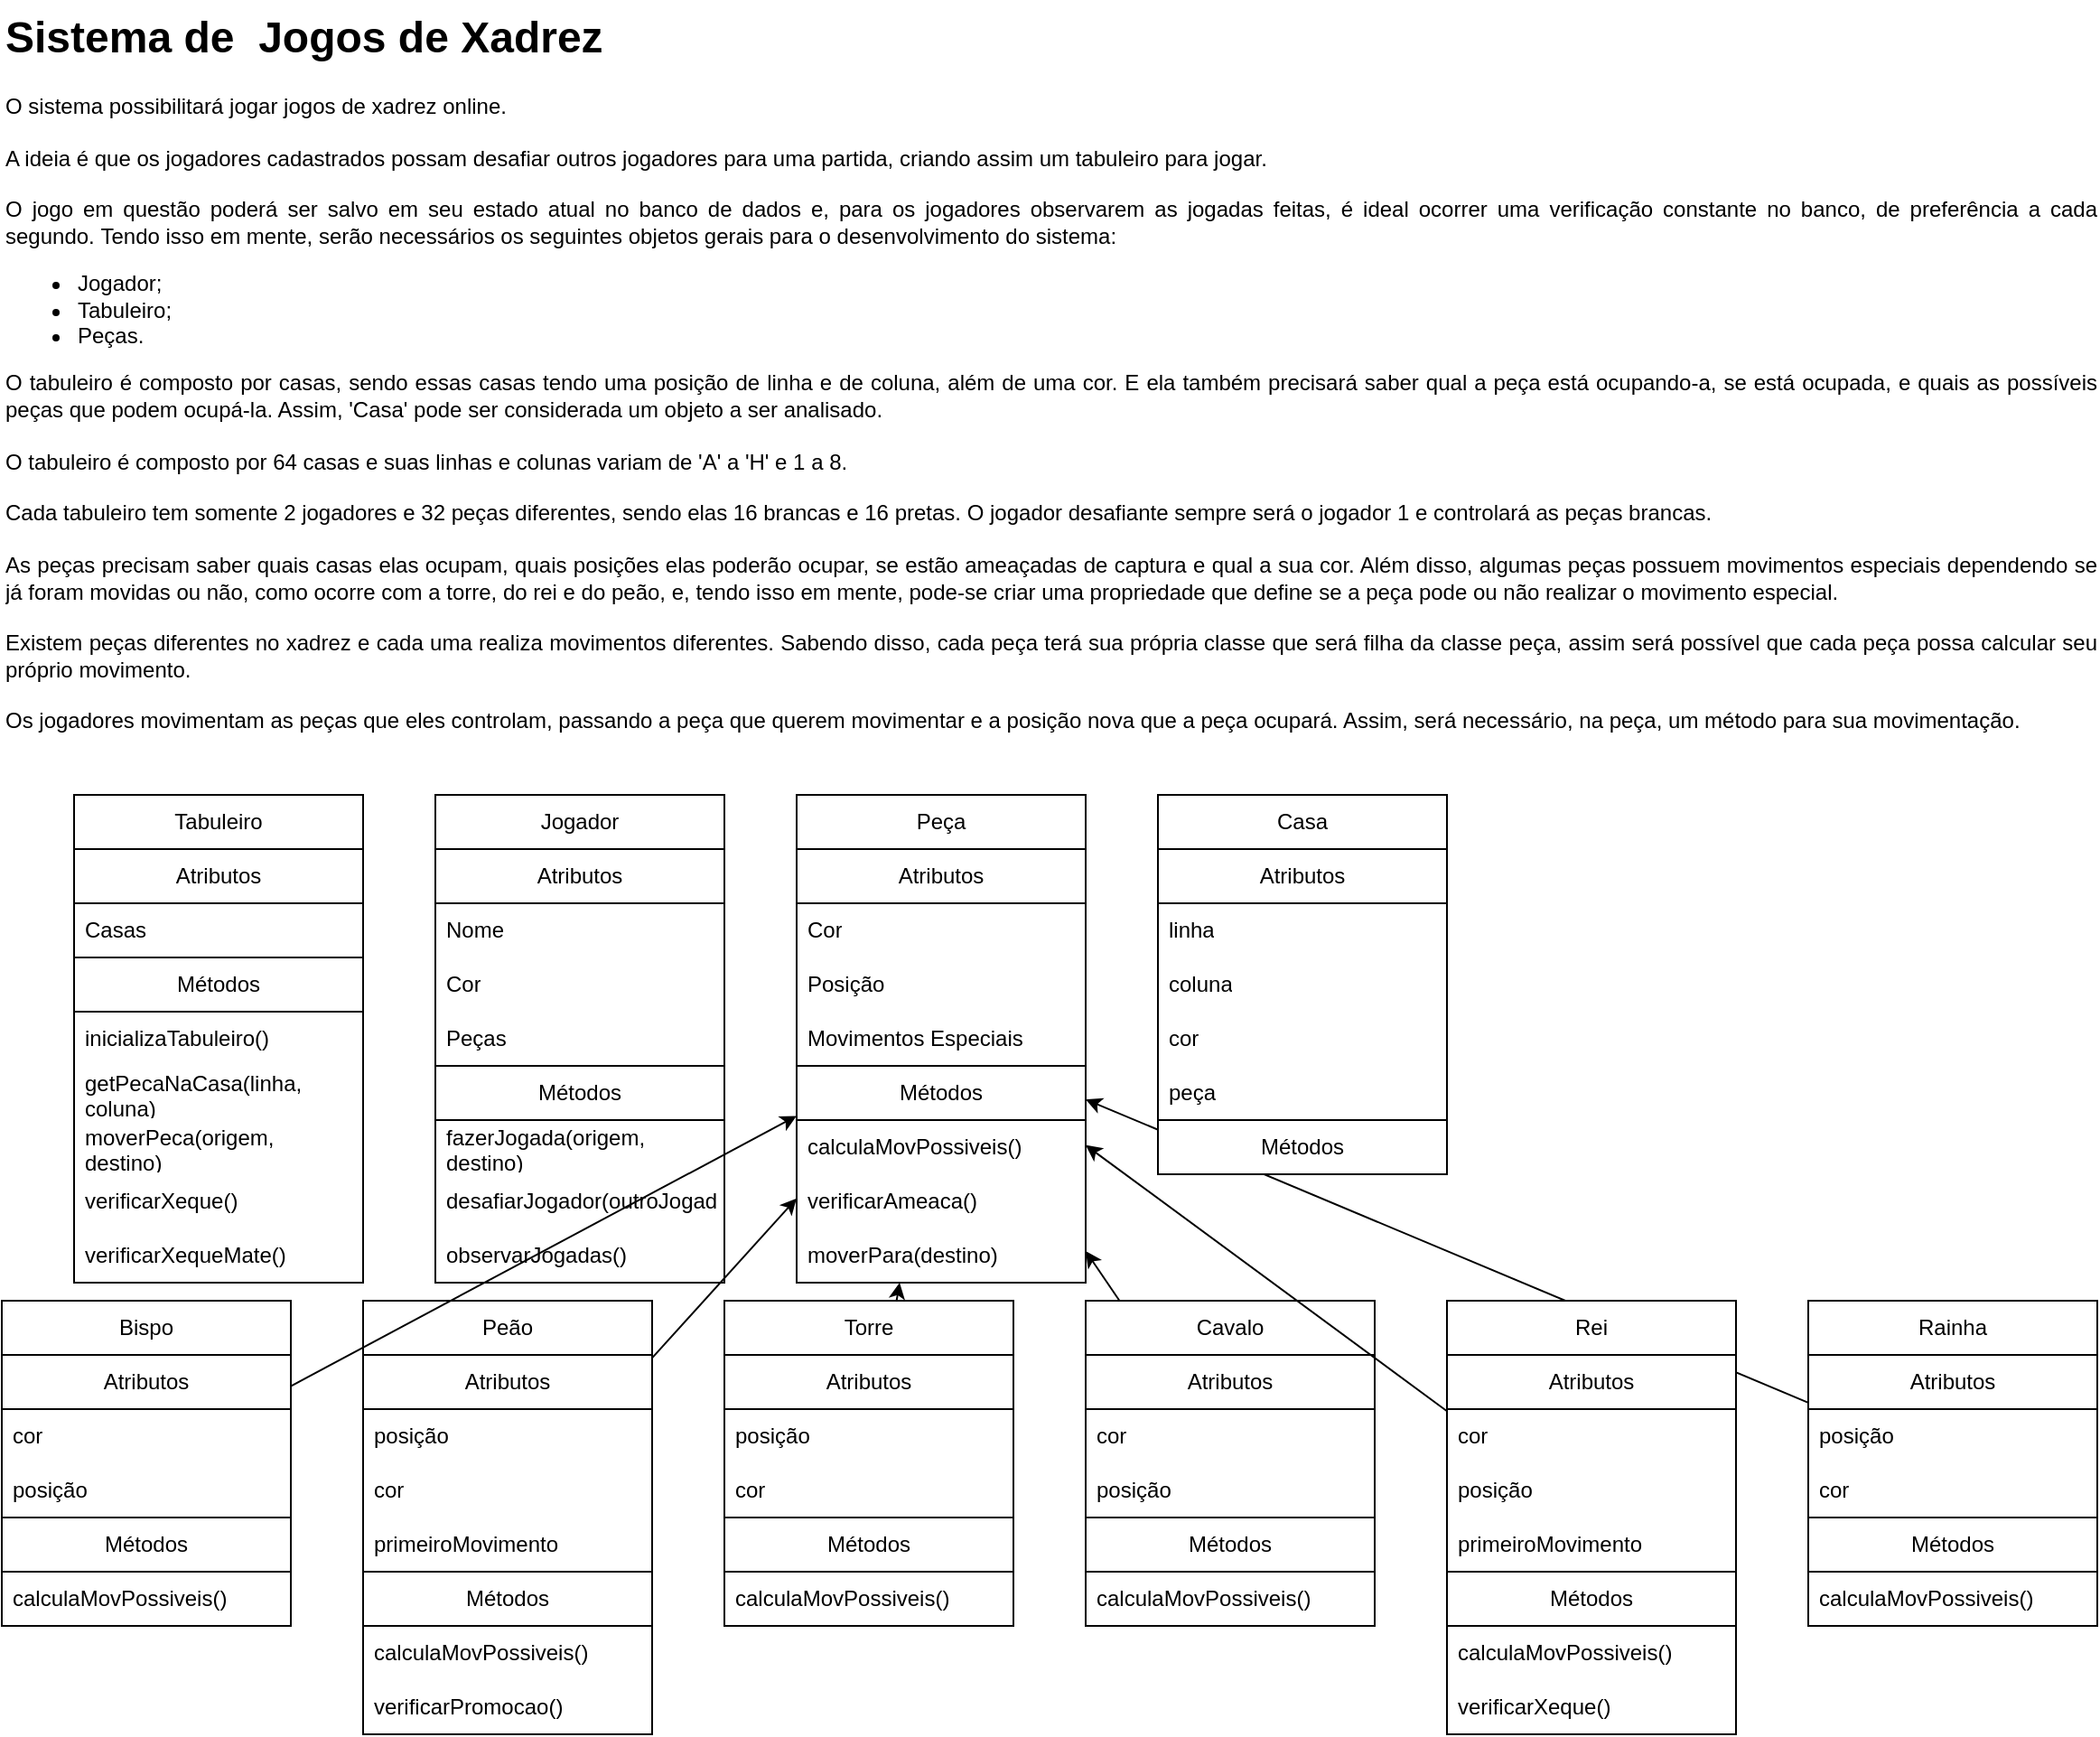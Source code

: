<mxfile version="24.0.7" type="google">
  <diagram name="Página-1" id="HEw_7R2QyH2AdsNqoVbW">
    <mxGraphModel dx="1120" dy="434" grid="1" gridSize="10" guides="1" tooltips="1" connect="1" arrows="1" fold="1" page="1" pageScale="1" pageWidth="827" pageHeight="1169" math="0" shadow="0">
      <root>
        <mxCell id="0" />
        <mxCell id="1" parent="0" />
        <mxCell id="XlonBsh9_OxFFWAn-YS3-1" value="&lt;h1 style=&quot;text-align: justify; margin-top: 0px;&quot;&gt;Sistema de&amp;nbsp; Jogos de Xadrez&lt;/h1&gt;&lt;div&gt;&lt;div style=&quot;text-align: justify;&quot;&gt;O sistema possibilitará jogar jogos de xadrez online.&lt;/div&gt;&lt;div style=&quot;text-align: justify;&quot;&gt;&lt;br&gt;&lt;/div&gt;&lt;div&gt;&lt;div style=&quot;text-align: justify;&quot;&gt;&lt;span style=&quot;background-color: initial;&quot;&gt;A ideia é que os jogadores cadastrados possam desafiar outros jogadores para uma partida, criando assim um tabuleiro para jogar.&amp;nbsp;&lt;/span&gt;&lt;/div&gt;&lt;div style=&quot;text-align: justify;&quot;&gt;&lt;br&gt;&lt;/div&gt;&lt;/div&gt;&lt;div style=&quot;text-align: justify;&quot;&gt;O jogo em questão poderá ser salvo em seu estado atual no banco de dados e, para os jogadores observarem as jogadas feitas, é ideal ocorrer uma verificação constante no banco, de preferência a cada segundo.&amp;nbsp;&lt;span style=&quot;background-color: initial;&quot;&gt;Tendo isso em mente, serão necessários os seguintes objetos gerais para o desenvolvimento do sistema:&amp;nbsp;&lt;/span&gt;&lt;/div&gt;&lt;div&gt;&lt;ul&gt;&lt;li style=&quot;text-align: justify;&quot;&gt;Jogador;&lt;/li&gt;&lt;li style=&quot;text-align: justify;&quot;&gt;Tabuleiro;&amp;nbsp;&lt;/li&gt;&lt;li style=&quot;text-align: justify;&quot;&gt;Peças.&lt;/li&gt;&lt;/ul&gt;&lt;div style=&quot;text-align: justify;&quot;&gt;O tabuleiro é composto por casas, sendo essas casas tendo uma posição de linha e de coluna, além de uma cor. E ela também precisará saber qual a peça está ocupando-a, se está ocupada, e quais as possíveis peças que podem ocupá-la. Assim, &#39;Casa&#39; pode ser considerada um objeto a ser analisado.&lt;/div&gt;&lt;div style=&quot;text-align: justify;&quot;&gt;&lt;br&gt;&lt;/div&gt;&lt;div style=&quot;text-align: justify;&quot;&gt;O tabuleiro é composto por 64 casas e suas linhas e colunas variam de &#39;A&#39; a &#39;H&#39; e 1 a 8.&amp;nbsp;&lt;/div&gt;&lt;div style=&quot;text-align: justify;&quot;&gt;&lt;br&gt;&lt;/div&gt;&lt;div style=&quot;text-align: justify;&quot;&gt;Cada tabuleiro tem somente 2 jogadores e 32 peças diferentes, sendo elas 16 brancas e 16 pretas. O jogador desafiante sempre será o jogador 1 e controlará as peças brancas.&lt;/div&gt;&lt;div style=&quot;text-align: justify;&quot;&gt;&lt;br&gt;&lt;/div&gt;&lt;div style=&quot;text-align: justify;&quot;&gt;As peças precisam saber quais casas elas ocupam, quais posições elas poderão ocupar, se estão ameaçadas de captura e qual a sua cor. Além disso, algumas peças possuem movimentos especiais dependendo se já foram movidas ou não, como ocorre com a torre, do rei e do peão, e, tendo isso em mente, pode-se criar uma propriedade que define se a peça pode ou não realizar o movimento especial.&lt;/div&gt;&lt;div style=&quot;text-align: justify;&quot;&gt;&lt;br&gt;&lt;/div&gt;&lt;div style=&quot;text-align: justify;&quot;&gt;Existem peças diferentes no xadrez e cada uma realiza movimentos diferentes. Sabendo disso, cada peça terá sua própria classe que será filha da classe peça, assim será possível que cada peça possa calcular seu próprio movimento.&lt;/div&gt;&lt;div style=&quot;text-align: justify;&quot;&gt;&lt;br&gt;&lt;/div&gt;&lt;div style=&quot;text-align: justify;&quot;&gt;Os jogadores movimentam as peças que eles controlam, passando a peça que querem movimentar e a posição nova que a peça ocupará. Assim, será necessário, na peça, um método para sua movimentação.&lt;/div&gt;&lt;/div&gt;&lt;/div&gt;" style="text;html=1;whiteSpace=wrap;overflow=hidden;rounded=0;" parent="1" vertex="1">
          <mxGeometry x="40" y="40" width="1160" height="410" as="geometry" />
        </mxCell>
        <mxCell id="XlonBsh9_OxFFWAn-YS3-2" value="Tabuleiro" style="swimlane;fontStyle=0;childLayout=stackLayout;horizontal=1;startSize=30;horizontalStack=0;resizeParent=1;resizeParentMax=0;resizeLast=0;collapsible=1;marginBottom=0;whiteSpace=wrap;html=1;" parent="1" vertex="1">
          <mxGeometry x="80" y="480" width="160" height="270" as="geometry" />
        </mxCell>
        <mxCell id="XlonBsh9_OxFFWAn-YS3-69" value="Atributos" style="swimlane;fontStyle=0;childLayout=stackLayout;horizontal=1;startSize=30;horizontalStack=0;resizeParent=1;resizeParentMax=0;resizeLast=0;collapsible=1;marginBottom=0;whiteSpace=wrap;html=1;" parent="XlonBsh9_OxFFWAn-YS3-2" vertex="1">
          <mxGeometry y="30" width="160" height="60" as="geometry">
            <mxRectangle y="30" width="160" height="30" as="alternateBounds" />
          </mxGeometry>
        </mxCell>
        <mxCell id="yns9d3xiYKbeAqENjRdg-3" value="Casas" style="text;strokeColor=none;fillColor=none;align=left;verticalAlign=middle;spacingLeft=4;spacingRight=4;overflow=hidden;points=[[0,0.5],[1,0.5]];portConstraint=eastwest;rotatable=0;whiteSpace=wrap;html=1;" parent="XlonBsh9_OxFFWAn-YS3-69" vertex="1">
          <mxGeometry y="30" width="160" height="30" as="geometry" />
        </mxCell>
        <mxCell id="XlonBsh9_OxFFWAn-YS3-65" value="Métodos" style="swimlane;fontStyle=0;childLayout=stackLayout;horizontal=1;startSize=30;horizontalStack=0;resizeParent=1;resizeParentMax=0;resizeLast=0;collapsible=1;marginBottom=0;whiteSpace=wrap;html=1;" parent="XlonBsh9_OxFFWAn-YS3-2" vertex="1">
          <mxGeometry y="90" width="160" height="180" as="geometry">
            <mxRectangle y="60" width="160" height="30" as="alternateBounds" />
          </mxGeometry>
        </mxCell>
        <mxCell id="XlonBsh9_OxFFWAn-YS3-66" value="inicializaTabuleiro()" style="text;strokeColor=none;fillColor=none;align=left;verticalAlign=middle;spacingLeft=4;spacingRight=4;overflow=hidden;points=[[0,0.5],[1,0.5]];portConstraint=eastwest;rotatable=0;whiteSpace=wrap;html=1;" parent="XlonBsh9_OxFFWAn-YS3-65" vertex="1">
          <mxGeometry y="30" width="160" height="30" as="geometry" />
        </mxCell>
        <mxCell id="yns9d3xiYKbeAqENjRdg-5" value="getPecaNaCasa(linha, coluna)" style="text;strokeColor=none;fillColor=none;align=left;verticalAlign=middle;spacingLeft=4;spacingRight=4;overflow=hidden;points=[[0,0.5],[1,0.5]];portConstraint=eastwest;rotatable=0;whiteSpace=wrap;html=1;" parent="XlonBsh9_OxFFWAn-YS3-65" vertex="1">
          <mxGeometry y="60" width="160" height="30" as="geometry" />
        </mxCell>
        <mxCell id="yns9d3xiYKbeAqENjRdg-6" value="moverPeca(origem, destino)" style="text;strokeColor=none;fillColor=none;align=left;verticalAlign=middle;spacingLeft=4;spacingRight=4;overflow=hidden;points=[[0,0.5],[1,0.5]];portConstraint=eastwest;rotatable=0;whiteSpace=wrap;html=1;" parent="XlonBsh9_OxFFWAn-YS3-65" vertex="1">
          <mxGeometry y="90" width="160" height="30" as="geometry" />
        </mxCell>
        <mxCell id="yns9d3xiYKbeAqENjRdg-4" value="verificarXeque()" style="text;strokeColor=none;fillColor=none;align=left;verticalAlign=middle;spacingLeft=4;spacingRight=4;overflow=hidden;points=[[0,0.5],[1,0.5]];portConstraint=eastwest;rotatable=0;whiteSpace=wrap;html=1;" parent="XlonBsh9_OxFFWAn-YS3-65" vertex="1">
          <mxGeometry y="120" width="160" height="30" as="geometry" />
        </mxCell>
        <mxCell id="yns9d3xiYKbeAqENjRdg-2" value="verificarXequeMate()" style="text;strokeColor=none;fillColor=none;align=left;verticalAlign=middle;spacingLeft=4;spacingRight=4;overflow=hidden;points=[[0,0.5],[1,0.5]];portConstraint=eastwest;rotatable=0;whiteSpace=wrap;html=1;" parent="XlonBsh9_OxFFWAn-YS3-65" vertex="1">
          <mxGeometry y="150" width="160" height="30" as="geometry" />
        </mxCell>
        <mxCell id="XlonBsh9_OxFFWAn-YS3-6" value="Jogador" style="swimlane;fontStyle=0;childLayout=stackLayout;horizontal=1;startSize=30;horizontalStack=0;resizeParent=1;resizeParentMax=0;resizeLast=0;collapsible=1;marginBottom=0;whiteSpace=wrap;html=1;" parent="1" vertex="1">
          <mxGeometry x="280" y="480" width="160" height="270" as="geometry">
            <mxRectangle x="280" y="480" width="80" height="30" as="alternateBounds" />
          </mxGeometry>
        </mxCell>
        <mxCell id="XlonBsh9_OxFFWAn-YS3-71" value="Atributos" style="swimlane;fontStyle=0;childLayout=stackLayout;horizontal=1;startSize=30;horizontalStack=0;resizeParent=1;resizeParentMax=0;resizeLast=0;collapsible=1;marginBottom=0;whiteSpace=wrap;html=1;" parent="XlonBsh9_OxFFWAn-YS3-6" vertex="1">
          <mxGeometry y="30" width="160" height="120" as="geometry">
            <mxRectangle y="30" width="160" height="30" as="alternateBounds" />
          </mxGeometry>
        </mxCell>
        <mxCell id="yns9d3xiYKbeAqENjRdg-8" value="Nome" style="text;strokeColor=none;fillColor=none;align=left;verticalAlign=middle;spacingLeft=4;spacingRight=4;overflow=hidden;points=[[0,0.5],[1,0.5]];portConstraint=eastwest;rotatable=0;whiteSpace=wrap;html=1;" parent="XlonBsh9_OxFFWAn-YS3-71" vertex="1">
          <mxGeometry y="30" width="160" height="30" as="geometry" />
        </mxCell>
        <mxCell id="yns9d3xiYKbeAqENjRdg-7" value="Cor" style="text;strokeColor=none;fillColor=none;align=left;verticalAlign=middle;spacingLeft=4;spacingRight=4;overflow=hidden;points=[[0,0.5],[1,0.5]];portConstraint=eastwest;rotatable=0;whiteSpace=wrap;html=1;" parent="XlonBsh9_OxFFWAn-YS3-71" vertex="1">
          <mxGeometry y="60" width="160" height="30" as="geometry" />
        </mxCell>
        <mxCell id="XlonBsh9_OxFFWAn-YS3-72" value="Peças" style="text;strokeColor=none;fillColor=none;align=left;verticalAlign=middle;spacingLeft=4;spacingRight=4;overflow=hidden;points=[[0,0.5],[1,0.5]];portConstraint=eastwest;rotatable=0;whiteSpace=wrap;html=1;" parent="XlonBsh9_OxFFWAn-YS3-71" vertex="1">
          <mxGeometry y="90" width="160" height="30" as="geometry" />
        </mxCell>
        <mxCell id="XlonBsh9_OxFFWAn-YS3-73" value="Métodos" style="swimlane;fontStyle=0;childLayout=stackLayout;horizontal=1;startSize=30;horizontalStack=0;resizeParent=1;resizeParentMax=0;resizeLast=0;collapsible=1;marginBottom=0;whiteSpace=wrap;html=1;" parent="XlonBsh9_OxFFWAn-YS3-6" vertex="1">
          <mxGeometry y="150" width="160" height="120" as="geometry">
            <mxRectangle y="150" width="160" height="30" as="alternateBounds" />
          </mxGeometry>
        </mxCell>
        <mxCell id="XlonBsh9_OxFFWAn-YS3-74" value="fazerJogada(origem, destino)" style="text;strokeColor=none;fillColor=none;align=left;verticalAlign=middle;spacingLeft=4;spacingRight=4;overflow=hidden;points=[[0,0.5],[1,0.5]];portConstraint=eastwest;rotatable=0;whiteSpace=wrap;html=1;" parent="XlonBsh9_OxFFWAn-YS3-73" vertex="1">
          <mxGeometry y="30" width="160" height="30" as="geometry" />
        </mxCell>
        <mxCell id="yns9d3xiYKbeAqENjRdg-10" value="desafiarJogador(outroJogador)" style="text;strokeColor=none;fillColor=none;align=left;verticalAlign=middle;spacingLeft=4;spacingRight=4;overflow=hidden;points=[[0,0.5],[1,0.5]];portConstraint=eastwest;rotatable=0;whiteSpace=wrap;html=1;" parent="XlonBsh9_OxFFWAn-YS3-73" vertex="1">
          <mxGeometry y="60" width="160" height="30" as="geometry" />
        </mxCell>
        <mxCell id="yns9d3xiYKbeAqENjRdg-9" value="observarJogadas()" style="text;strokeColor=none;fillColor=none;align=left;verticalAlign=middle;spacingLeft=4;spacingRight=4;overflow=hidden;points=[[0,0.5],[1,0.5]];portConstraint=eastwest;rotatable=0;whiteSpace=wrap;html=1;" parent="XlonBsh9_OxFFWAn-YS3-73" vertex="1">
          <mxGeometry y="90" width="160" height="30" as="geometry" />
        </mxCell>
        <mxCell id="XlonBsh9_OxFFWAn-YS3-8" value="Peça" style="swimlane;fontStyle=0;childLayout=stackLayout;horizontal=1;startSize=30;horizontalStack=0;resizeParent=1;resizeParentMax=0;resizeLast=0;collapsible=1;marginBottom=0;whiteSpace=wrap;html=1;" parent="1" vertex="1">
          <mxGeometry x="480" y="480" width="160" height="270" as="geometry" />
        </mxCell>
        <mxCell id="XlonBsh9_OxFFWAn-YS3-75" value="Atributos" style="swimlane;fontStyle=0;childLayout=stackLayout;horizontal=1;startSize=30;horizontalStack=0;resizeParent=1;resizeParentMax=0;resizeLast=0;collapsible=1;marginBottom=0;whiteSpace=wrap;html=1;" parent="XlonBsh9_OxFFWAn-YS3-8" vertex="1">
          <mxGeometry y="30" width="160" height="120" as="geometry">
            <mxRectangle y="30" width="160" height="30" as="alternateBounds" />
          </mxGeometry>
        </mxCell>
        <mxCell id="yns9d3xiYKbeAqENjRdg-14" value="Cor" style="text;strokeColor=none;fillColor=none;align=left;verticalAlign=middle;spacingLeft=4;spacingRight=4;overflow=hidden;points=[[0,0.5],[1,0.5]];portConstraint=eastwest;rotatable=0;whiteSpace=wrap;html=1;" parent="XlonBsh9_OxFFWAn-YS3-75" vertex="1">
          <mxGeometry y="30" width="160" height="30" as="geometry" />
        </mxCell>
        <mxCell id="yns9d3xiYKbeAqENjRdg-13" value="Posição" style="text;strokeColor=none;fillColor=none;align=left;verticalAlign=middle;spacingLeft=4;spacingRight=4;overflow=hidden;points=[[0,0.5],[1,0.5]];portConstraint=eastwest;rotatable=0;whiteSpace=wrap;html=1;" parent="XlonBsh9_OxFFWAn-YS3-75" vertex="1">
          <mxGeometry y="60" width="160" height="30" as="geometry" />
        </mxCell>
        <mxCell id="XlonBsh9_OxFFWAn-YS3-76" value="Movimentos Especiais" style="text;strokeColor=none;fillColor=none;align=left;verticalAlign=middle;spacingLeft=4;spacingRight=4;overflow=hidden;points=[[0,0.5],[1,0.5]];portConstraint=eastwest;rotatable=0;whiteSpace=wrap;html=1;" parent="XlonBsh9_OxFFWAn-YS3-75" vertex="1">
          <mxGeometry y="90" width="160" height="30" as="geometry" />
        </mxCell>
        <mxCell id="XlonBsh9_OxFFWAn-YS3-77" value="Métodos" style="swimlane;fontStyle=0;childLayout=stackLayout;horizontal=1;startSize=30;horizontalStack=0;resizeParent=1;resizeParentMax=0;resizeLast=0;collapsible=1;marginBottom=0;whiteSpace=wrap;html=1;" parent="XlonBsh9_OxFFWAn-YS3-8" vertex="1">
          <mxGeometry y="150" width="160" height="120" as="geometry">
            <mxRectangle y="150" width="160" height="30" as="alternateBounds" />
          </mxGeometry>
        </mxCell>
        <mxCell id="XlonBsh9_OxFFWAn-YS3-78" value="calculaMovPossiveis()" style="text;strokeColor=none;fillColor=none;align=left;verticalAlign=middle;spacingLeft=4;spacingRight=4;overflow=hidden;points=[[0,0.5],[1,0.5]];portConstraint=eastwest;rotatable=0;whiteSpace=wrap;html=1;" parent="XlonBsh9_OxFFWAn-YS3-77" vertex="1">
          <mxGeometry y="30" width="160" height="30" as="geometry" />
        </mxCell>
        <mxCell id="yns9d3xiYKbeAqENjRdg-15" value="verificarAmeaca()" style="text;strokeColor=none;fillColor=none;align=left;verticalAlign=middle;spacingLeft=4;spacingRight=4;overflow=hidden;points=[[0,0.5],[1,0.5]];portConstraint=eastwest;rotatable=0;whiteSpace=wrap;html=1;" parent="XlonBsh9_OxFFWAn-YS3-77" vertex="1">
          <mxGeometry y="60" width="160" height="30" as="geometry" />
        </mxCell>
        <mxCell id="yns9d3xiYKbeAqENjRdg-16" value="moverPara(destino)" style="text;strokeColor=none;fillColor=none;align=left;verticalAlign=middle;spacingLeft=4;spacingRight=4;overflow=hidden;points=[[0,0.5],[1,0.5]];portConstraint=eastwest;rotatable=0;whiteSpace=wrap;html=1;" parent="XlonBsh9_OxFFWAn-YS3-77" vertex="1">
          <mxGeometry y="90" width="160" height="30" as="geometry" />
        </mxCell>
        <mxCell id="XlonBsh9_OxFFWAn-YS3-24" style="edgeStyle=none;rounded=0;orthogonalLoop=1;jettySize=auto;html=1;" parent="1" source="XlonBsh9_OxFFWAn-YS3-10" target="XlonBsh9_OxFFWAn-YS3-8" edge="1">
          <mxGeometry relative="1" as="geometry" />
        </mxCell>
        <mxCell id="XlonBsh9_OxFFWAn-YS3-10" value="Peão" style="swimlane;fontStyle=0;childLayout=stackLayout;horizontal=1;startSize=30;horizontalStack=0;resizeParent=1;resizeParentMax=0;resizeLast=0;collapsible=1;marginBottom=0;whiteSpace=wrap;html=1;" parent="1" vertex="1">
          <mxGeometry x="240" y="760" width="160" height="240" as="geometry" />
        </mxCell>
        <mxCell id="XlonBsh9_OxFFWAn-YS3-87" value="Atributos" style="swimlane;fontStyle=0;childLayout=stackLayout;horizontal=1;startSize=30;horizontalStack=0;resizeParent=1;resizeParentMax=0;resizeLast=0;collapsible=1;marginBottom=0;whiteSpace=wrap;html=1;" parent="XlonBsh9_OxFFWAn-YS3-10" vertex="1">
          <mxGeometry y="30" width="160" height="120" as="geometry">
            <mxRectangle y="30" width="160" height="30" as="alternateBounds" />
          </mxGeometry>
        </mxCell>
        <mxCell id="yns9d3xiYKbeAqENjRdg-23" value="posição" style="text;strokeColor=none;fillColor=none;align=left;verticalAlign=middle;spacingLeft=4;spacingRight=4;overflow=hidden;points=[[0,0.5],[1,0.5]];portConstraint=eastwest;rotatable=0;whiteSpace=wrap;html=1;" parent="XlonBsh9_OxFFWAn-YS3-87" vertex="1">
          <mxGeometry y="30" width="160" height="30" as="geometry" />
        </mxCell>
        <mxCell id="yns9d3xiYKbeAqENjRdg-22" value="cor" style="text;strokeColor=none;fillColor=none;align=left;verticalAlign=middle;spacingLeft=4;spacingRight=4;overflow=hidden;points=[[0,0.5],[1,0.5]];portConstraint=eastwest;rotatable=0;whiteSpace=wrap;html=1;" parent="XlonBsh9_OxFFWAn-YS3-87" vertex="1">
          <mxGeometry y="60" width="160" height="30" as="geometry" />
        </mxCell>
        <mxCell id="XlonBsh9_OxFFWAn-YS3-88" value="primeiroMovimento" style="text;strokeColor=none;fillColor=none;align=left;verticalAlign=middle;spacingLeft=4;spacingRight=4;overflow=hidden;points=[[0,0.5],[1,0.5]];portConstraint=eastwest;rotatable=0;whiteSpace=wrap;html=1;" parent="XlonBsh9_OxFFWAn-YS3-87" vertex="1">
          <mxGeometry y="90" width="160" height="30" as="geometry" />
        </mxCell>
        <mxCell id="XlonBsh9_OxFFWAn-YS3-89" value="Métodos" style="swimlane;fontStyle=0;childLayout=stackLayout;horizontal=1;startSize=30;horizontalStack=0;resizeParent=1;resizeParentMax=0;resizeLast=0;collapsible=1;marginBottom=0;whiteSpace=wrap;html=1;" parent="XlonBsh9_OxFFWAn-YS3-10" vertex="1">
          <mxGeometry y="150" width="160" height="90" as="geometry">
            <mxRectangle y="150" width="160" height="30" as="alternateBounds" />
          </mxGeometry>
        </mxCell>
        <mxCell id="yns9d3xiYKbeAqENjRdg-20" value="calculaMovPossiveis()" style="text;strokeColor=none;fillColor=none;align=left;verticalAlign=middle;spacingLeft=4;spacingRight=4;overflow=hidden;points=[[0,0.5],[1,0.5]];portConstraint=eastwest;rotatable=0;whiteSpace=wrap;html=1;" parent="XlonBsh9_OxFFWAn-YS3-89" vertex="1">
          <mxGeometry y="30" width="160" height="30" as="geometry" />
        </mxCell>
        <mxCell id="XlonBsh9_OxFFWAn-YS3-90" value="verificarPromocao()" style="text;strokeColor=none;fillColor=none;align=left;verticalAlign=middle;spacingLeft=4;spacingRight=4;overflow=hidden;points=[[0,0.5],[1,0.5]];portConstraint=eastwest;rotatable=0;whiteSpace=wrap;html=1;" parent="XlonBsh9_OxFFWAn-YS3-89" vertex="1">
          <mxGeometry y="60" width="160" height="30" as="geometry" />
        </mxCell>
        <mxCell id="XlonBsh9_OxFFWAn-YS3-25" style="edgeStyle=none;rounded=0;orthogonalLoop=1;jettySize=auto;html=1;" parent="1" source="XlonBsh9_OxFFWAn-YS3-12" target="XlonBsh9_OxFFWAn-YS3-8" edge="1">
          <mxGeometry relative="1" as="geometry" />
        </mxCell>
        <mxCell id="XlonBsh9_OxFFWAn-YS3-12" value="Torre" style="swimlane;fontStyle=0;childLayout=stackLayout;horizontal=1;startSize=30;horizontalStack=0;resizeParent=1;resizeParentMax=0;resizeLast=0;collapsible=1;marginBottom=0;whiteSpace=wrap;html=1;" parent="1" vertex="1">
          <mxGeometry x="440" y="760" width="160" height="180" as="geometry" />
        </mxCell>
        <mxCell id="XlonBsh9_OxFFWAn-YS3-91" value="Atributos" style="swimlane;fontStyle=0;childLayout=stackLayout;horizontal=1;startSize=30;horizontalStack=0;resizeParent=1;resizeParentMax=0;resizeLast=0;collapsible=1;marginBottom=0;whiteSpace=wrap;html=1;" parent="XlonBsh9_OxFFWAn-YS3-12" vertex="1">
          <mxGeometry y="30" width="160" height="90" as="geometry">
            <mxRectangle y="30" width="160" height="30" as="alternateBounds" />
          </mxGeometry>
        </mxCell>
        <mxCell id="yns9d3xiYKbeAqENjRdg-24" value="posição" style="text;strokeColor=none;fillColor=none;align=left;verticalAlign=middle;spacingLeft=4;spacingRight=4;overflow=hidden;points=[[0,0.5],[1,0.5]];portConstraint=eastwest;rotatable=0;whiteSpace=wrap;html=1;" parent="XlonBsh9_OxFFWAn-YS3-91" vertex="1">
          <mxGeometry y="30" width="160" height="30" as="geometry" />
        </mxCell>
        <mxCell id="yns9d3xiYKbeAqENjRdg-25" value="cor" style="text;strokeColor=none;fillColor=none;align=left;verticalAlign=middle;spacingLeft=4;spacingRight=4;overflow=hidden;points=[[0,0.5],[1,0.5]];portConstraint=eastwest;rotatable=0;whiteSpace=wrap;html=1;" parent="XlonBsh9_OxFFWAn-YS3-91" vertex="1">
          <mxGeometry y="60" width="160" height="30" as="geometry" />
        </mxCell>
        <mxCell id="XlonBsh9_OxFFWAn-YS3-93" value="Métodos" style="swimlane;fontStyle=0;childLayout=stackLayout;horizontal=1;startSize=30;horizontalStack=0;resizeParent=1;resizeParentMax=0;resizeLast=0;collapsible=1;marginBottom=0;whiteSpace=wrap;html=1;" parent="XlonBsh9_OxFFWAn-YS3-12" vertex="1">
          <mxGeometry y="120" width="160" height="60" as="geometry">
            <mxRectangle y="90" width="160" height="30" as="alternateBounds" />
          </mxGeometry>
        </mxCell>
        <mxCell id="XlonBsh9_OxFFWAn-YS3-94" value="calculaMovPossiveis()" style="text;strokeColor=none;fillColor=none;align=left;verticalAlign=middle;spacingLeft=4;spacingRight=4;overflow=hidden;points=[[0,0.5],[1,0.5]];portConstraint=eastwest;rotatable=0;whiteSpace=wrap;html=1;" parent="XlonBsh9_OxFFWAn-YS3-93" vertex="1">
          <mxGeometry y="30" width="160" height="30" as="geometry" />
        </mxCell>
        <mxCell id="XlonBsh9_OxFFWAn-YS3-26" style="edgeStyle=none;rounded=0;orthogonalLoop=1;jettySize=auto;html=1;" parent="1" source="XlonBsh9_OxFFWAn-YS3-14" target="XlonBsh9_OxFFWAn-YS3-8" edge="1">
          <mxGeometry relative="1" as="geometry" />
        </mxCell>
        <mxCell id="XlonBsh9_OxFFWAn-YS3-14" value="Cavalo" style="swimlane;fontStyle=0;childLayout=stackLayout;horizontal=1;startSize=30;horizontalStack=0;resizeParent=1;resizeParentMax=0;resizeLast=0;collapsible=1;marginBottom=0;whiteSpace=wrap;html=1;" parent="1" vertex="1">
          <mxGeometry x="640" y="760" width="160" height="180" as="geometry" />
        </mxCell>
        <mxCell id="XlonBsh9_OxFFWAn-YS3-95" value="Atributos" style="swimlane;fontStyle=0;childLayout=stackLayout;horizontal=1;startSize=30;horizontalStack=0;resizeParent=1;resizeParentMax=0;resizeLast=0;collapsible=1;marginBottom=0;whiteSpace=wrap;html=1;" parent="XlonBsh9_OxFFWAn-YS3-14" vertex="1">
          <mxGeometry y="30" width="160" height="90" as="geometry">
            <mxRectangle y="30" width="160" height="30" as="alternateBounds" />
          </mxGeometry>
        </mxCell>
        <mxCell id="yns9d3xiYKbeAqENjRdg-28" value="cor" style="text;strokeColor=none;fillColor=none;align=left;verticalAlign=middle;spacingLeft=4;spacingRight=4;overflow=hidden;points=[[0,0.5],[1,0.5]];portConstraint=eastwest;rotatable=0;whiteSpace=wrap;html=1;" parent="XlonBsh9_OxFFWAn-YS3-95" vertex="1">
          <mxGeometry y="30" width="160" height="30" as="geometry" />
        </mxCell>
        <mxCell id="yns9d3xiYKbeAqENjRdg-27" value="posição" style="text;strokeColor=none;fillColor=none;align=left;verticalAlign=middle;spacingLeft=4;spacingRight=4;overflow=hidden;points=[[0,0.5],[1,0.5]];portConstraint=eastwest;rotatable=0;whiteSpace=wrap;html=1;" parent="XlonBsh9_OxFFWAn-YS3-95" vertex="1">
          <mxGeometry y="60" width="160" height="30" as="geometry" />
        </mxCell>
        <mxCell id="XlonBsh9_OxFFWAn-YS3-97" value="Métodos" style="swimlane;fontStyle=0;childLayout=stackLayout;horizontal=1;startSize=30;horizontalStack=0;resizeParent=1;resizeParentMax=0;resizeLast=0;collapsible=1;marginBottom=0;whiteSpace=wrap;html=1;" parent="XlonBsh9_OxFFWAn-YS3-14" vertex="1">
          <mxGeometry y="120" width="160" height="60" as="geometry">
            <mxRectangle y="60" width="160" height="30" as="alternateBounds" />
          </mxGeometry>
        </mxCell>
        <mxCell id="XlonBsh9_OxFFWAn-YS3-98" value="calculaMovPossiveis()" style="text;strokeColor=none;fillColor=none;align=left;verticalAlign=middle;spacingLeft=4;spacingRight=4;overflow=hidden;points=[[0,0.5],[1,0.5]];portConstraint=eastwest;rotatable=0;whiteSpace=wrap;html=1;" parent="XlonBsh9_OxFFWAn-YS3-97" vertex="1">
          <mxGeometry y="30" width="160" height="30" as="geometry" />
        </mxCell>
        <mxCell id="XlonBsh9_OxFFWAn-YS3-23" style="edgeStyle=none;rounded=0;orthogonalLoop=1;jettySize=auto;html=1;" parent="1" source="XlonBsh9_OxFFWAn-YS3-16" target="XlonBsh9_OxFFWAn-YS3-8" edge="1">
          <mxGeometry relative="1" as="geometry" />
        </mxCell>
        <mxCell id="XlonBsh9_OxFFWAn-YS3-16" value="Bispo" style="swimlane;fontStyle=0;childLayout=stackLayout;horizontal=1;startSize=30;horizontalStack=0;resizeParent=1;resizeParentMax=0;resizeLast=0;collapsible=1;marginBottom=0;whiteSpace=wrap;html=1;" parent="1" vertex="1">
          <mxGeometry x="40" y="760" width="160" height="180" as="geometry" />
        </mxCell>
        <mxCell id="XlonBsh9_OxFFWAn-YS3-83" value="Atributos" style="swimlane;fontStyle=0;childLayout=stackLayout;horizontal=1;startSize=30;horizontalStack=0;resizeParent=1;resizeParentMax=0;resizeLast=0;collapsible=1;marginBottom=0;whiteSpace=wrap;html=1;" parent="XlonBsh9_OxFFWAn-YS3-16" vertex="1">
          <mxGeometry y="30" width="160" height="90" as="geometry">
            <mxRectangle y="30" width="160" height="30" as="alternateBounds" />
          </mxGeometry>
        </mxCell>
        <mxCell id="XlonBsh9_OxFFWAn-YS3-84" value="cor" style="text;strokeColor=none;fillColor=none;align=left;verticalAlign=middle;spacingLeft=4;spacingRight=4;overflow=hidden;points=[[0,0.5],[1,0.5]];portConstraint=eastwest;rotatable=0;whiteSpace=wrap;html=1;" parent="XlonBsh9_OxFFWAn-YS3-83" vertex="1">
          <mxGeometry y="30" width="160" height="30" as="geometry" />
        </mxCell>
        <mxCell id="yns9d3xiYKbeAqENjRdg-21" value="posição" style="text;strokeColor=none;fillColor=none;align=left;verticalAlign=middle;spacingLeft=4;spacingRight=4;overflow=hidden;points=[[0,0.5],[1,0.5]];portConstraint=eastwest;rotatable=0;whiteSpace=wrap;html=1;" parent="XlonBsh9_OxFFWAn-YS3-83" vertex="1">
          <mxGeometry y="60" width="160" height="30" as="geometry" />
        </mxCell>
        <mxCell id="XlonBsh9_OxFFWAn-YS3-85" value="Métodos" style="swimlane;fontStyle=0;childLayout=stackLayout;horizontal=1;startSize=30;horizontalStack=0;resizeParent=1;resizeParentMax=0;resizeLast=0;collapsible=1;marginBottom=0;whiteSpace=wrap;html=1;" parent="XlonBsh9_OxFFWAn-YS3-16" vertex="1">
          <mxGeometry y="120" width="160" height="60" as="geometry">
            <mxRectangle y="60" width="160" height="30" as="alternateBounds" />
          </mxGeometry>
        </mxCell>
        <mxCell id="yns9d3xiYKbeAqENjRdg-33" value="calculaMovPossiveis()" style="text;strokeColor=none;fillColor=none;align=left;verticalAlign=middle;spacingLeft=4;spacingRight=4;overflow=hidden;points=[[0,0.5],[1,0.5]];portConstraint=eastwest;rotatable=0;whiteSpace=wrap;html=1;" parent="XlonBsh9_OxFFWAn-YS3-85" vertex="1">
          <mxGeometry y="30" width="160" height="30" as="geometry" />
        </mxCell>
        <mxCell id="XlonBsh9_OxFFWAn-YS3-28" style="edgeStyle=none;rounded=0;orthogonalLoop=1;jettySize=auto;html=1;" parent="1" source="XlonBsh9_OxFFWAn-YS3-18" target="XlonBsh9_OxFFWAn-YS3-8" edge="1">
          <mxGeometry relative="1" as="geometry" />
        </mxCell>
        <mxCell id="XlonBsh9_OxFFWAn-YS3-18" value="Rainha" style="swimlane;fontStyle=0;childLayout=stackLayout;horizontal=1;startSize=30;horizontalStack=0;resizeParent=1;resizeParentMax=0;resizeLast=0;collapsible=1;marginBottom=0;whiteSpace=wrap;html=1;" parent="1" vertex="1">
          <mxGeometry x="1040" y="760" width="160" height="180" as="geometry" />
        </mxCell>
        <mxCell id="XlonBsh9_OxFFWAn-YS3-103" value="Atributos" style="swimlane;fontStyle=0;childLayout=stackLayout;horizontal=1;startSize=30;horizontalStack=0;resizeParent=1;resizeParentMax=0;resizeLast=0;collapsible=1;marginBottom=0;whiteSpace=wrap;html=1;" parent="XlonBsh9_OxFFWAn-YS3-18" vertex="1">
          <mxGeometry y="30" width="160" height="90" as="geometry">
            <mxRectangle y="30" width="160" height="30" as="alternateBounds" />
          </mxGeometry>
        </mxCell>
        <mxCell id="yns9d3xiYKbeAqENjRdg-31" value="posição" style="text;strokeColor=none;fillColor=none;align=left;verticalAlign=middle;spacingLeft=4;spacingRight=4;overflow=hidden;points=[[0,0.5],[1,0.5]];portConstraint=eastwest;rotatable=0;whiteSpace=wrap;html=1;" parent="XlonBsh9_OxFFWAn-YS3-103" vertex="1">
          <mxGeometry y="30" width="160" height="30" as="geometry" />
        </mxCell>
        <mxCell id="yns9d3xiYKbeAqENjRdg-32" value="cor" style="text;strokeColor=none;fillColor=none;align=left;verticalAlign=middle;spacingLeft=4;spacingRight=4;overflow=hidden;points=[[0,0.5],[1,0.5]];portConstraint=eastwest;rotatable=0;whiteSpace=wrap;html=1;" parent="XlonBsh9_OxFFWAn-YS3-103" vertex="1">
          <mxGeometry y="60" width="160" height="30" as="geometry" />
        </mxCell>
        <mxCell id="XlonBsh9_OxFFWAn-YS3-105" value="Métodos" style="swimlane;fontStyle=0;childLayout=stackLayout;horizontal=1;startSize=30;horizontalStack=0;resizeParent=1;resizeParentMax=0;resizeLast=0;collapsible=1;marginBottom=0;whiteSpace=wrap;html=1;" parent="XlonBsh9_OxFFWAn-YS3-18" vertex="1">
          <mxGeometry y="120" width="160" height="60" as="geometry">
            <mxRectangle y="60" width="160" height="30" as="alternateBounds" />
          </mxGeometry>
        </mxCell>
        <mxCell id="XlonBsh9_OxFFWAn-YS3-106" value="calculaMovPossiveis()" style="text;strokeColor=none;fillColor=none;align=left;verticalAlign=middle;spacingLeft=4;spacingRight=4;overflow=hidden;points=[[0,0.5],[1,0.5]];portConstraint=eastwest;rotatable=0;whiteSpace=wrap;html=1;" parent="XlonBsh9_OxFFWAn-YS3-105" vertex="1">
          <mxGeometry y="30" width="160" height="30" as="geometry" />
        </mxCell>
        <mxCell id="XlonBsh9_OxFFWAn-YS3-27" style="edgeStyle=none;rounded=0;orthogonalLoop=1;jettySize=auto;html=1;" parent="1" source="XlonBsh9_OxFFWAn-YS3-20" target="XlonBsh9_OxFFWAn-YS3-8" edge="1">
          <mxGeometry relative="1" as="geometry" />
        </mxCell>
        <mxCell id="XlonBsh9_OxFFWAn-YS3-20" value="Rei" style="swimlane;fontStyle=0;childLayout=stackLayout;horizontal=1;startSize=30;horizontalStack=0;resizeParent=1;resizeParentMax=0;resizeLast=0;collapsible=1;marginBottom=0;whiteSpace=wrap;html=1;" parent="1" vertex="1">
          <mxGeometry x="840" y="760" width="160" height="240" as="geometry" />
        </mxCell>
        <mxCell id="XlonBsh9_OxFFWAn-YS3-99" value="Atributos" style="swimlane;fontStyle=0;childLayout=stackLayout;horizontal=1;startSize=30;horizontalStack=0;resizeParent=1;resizeParentMax=0;resizeLast=0;collapsible=1;marginBottom=0;whiteSpace=wrap;html=1;" parent="XlonBsh9_OxFFWAn-YS3-20" vertex="1">
          <mxGeometry y="30" width="160" height="120" as="geometry">
            <mxRectangle y="30" width="160" height="30" as="alternateBounds" />
          </mxGeometry>
        </mxCell>
        <mxCell id="yns9d3xiYKbeAqENjRdg-30" value="cor" style="text;strokeColor=none;fillColor=none;align=left;verticalAlign=middle;spacingLeft=4;spacingRight=4;overflow=hidden;points=[[0,0.5],[1,0.5]];portConstraint=eastwest;rotatable=0;whiteSpace=wrap;html=1;" parent="XlonBsh9_OxFFWAn-YS3-99" vertex="1">
          <mxGeometry y="30" width="160" height="30" as="geometry" />
        </mxCell>
        <mxCell id="yns9d3xiYKbeAqENjRdg-29" value="posição" style="text;strokeColor=none;fillColor=none;align=left;verticalAlign=middle;spacingLeft=4;spacingRight=4;overflow=hidden;points=[[0,0.5],[1,0.5]];portConstraint=eastwest;rotatable=0;whiteSpace=wrap;html=1;" parent="XlonBsh9_OxFFWAn-YS3-99" vertex="1">
          <mxGeometry y="60" width="160" height="30" as="geometry" />
        </mxCell>
        <mxCell id="XlonBsh9_OxFFWAn-YS3-100" value="primeiroMovimento" style="text;strokeColor=none;fillColor=none;align=left;verticalAlign=middle;spacingLeft=4;spacingRight=4;overflow=hidden;points=[[0,0.5],[1,0.5]];portConstraint=eastwest;rotatable=0;whiteSpace=wrap;html=1;" parent="XlonBsh9_OxFFWAn-YS3-99" vertex="1">
          <mxGeometry y="90" width="160" height="30" as="geometry" />
        </mxCell>
        <mxCell id="XlonBsh9_OxFFWAn-YS3-101" value="Métodos" style="swimlane;fontStyle=0;childLayout=stackLayout;horizontal=1;startSize=30;horizontalStack=0;resizeParent=1;resizeParentMax=0;resizeLast=0;collapsible=1;marginBottom=0;whiteSpace=wrap;html=1;" parent="XlonBsh9_OxFFWAn-YS3-20" vertex="1">
          <mxGeometry y="150" width="160" height="90" as="geometry">
            <mxRectangle y="60" width="160" height="30" as="alternateBounds" />
          </mxGeometry>
        </mxCell>
        <mxCell id="yns9d3xiYKbeAqENjRdg-26" value="calculaMovPossiveis()" style="text;strokeColor=none;fillColor=none;align=left;verticalAlign=middle;spacingLeft=4;spacingRight=4;overflow=hidden;points=[[0,0.5],[1,0.5]];portConstraint=eastwest;rotatable=0;whiteSpace=wrap;html=1;" parent="XlonBsh9_OxFFWAn-YS3-101" vertex="1">
          <mxGeometry y="30" width="160" height="30" as="geometry" />
        </mxCell>
        <mxCell id="XlonBsh9_OxFFWAn-YS3-102" value="verificarXeque()" style="text;strokeColor=none;fillColor=none;align=left;verticalAlign=middle;spacingLeft=4;spacingRight=4;overflow=hidden;points=[[0,0.5],[1,0.5]];portConstraint=eastwest;rotatable=0;whiteSpace=wrap;html=1;" parent="XlonBsh9_OxFFWAn-YS3-101" vertex="1">
          <mxGeometry y="60" width="160" height="30" as="geometry" />
        </mxCell>
        <mxCell id="XlonBsh9_OxFFWAn-YS3-29" value="Casa" style="swimlane;fontStyle=0;childLayout=stackLayout;horizontal=1;startSize=30;horizontalStack=0;resizeParent=1;resizeParentMax=0;resizeLast=0;collapsible=1;marginBottom=0;whiteSpace=wrap;html=1;" parent="1" vertex="1">
          <mxGeometry x="680" y="480" width="160" height="210" as="geometry" />
        </mxCell>
        <mxCell id="XlonBsh9_OxFFWAn-YS3-79" value="Atributos" style="swimlane;fontStyle=0;childLayout=stackLayout;horizontal=1;startSize=30;horizontalStack=0;resizeParent=1;resizeParentMax=0;resizeLast=0;collapsible=1;marginBottom=0;whiteSpace=wrap;html=1;" parent="XlonBsh9_OxFFWAn-YS3-29" vertex="1">
          <mxGeometry y="30" width="160" height="150" as="geometry">
            <mxRectangle y="30" width="160" height="30" as="alternateBounds" />
          </mxGeometry>
        </mxCell>
        <mxCell id="yns9d3xiYKbeAqENjRdg-19" value="linha" style="text;strokeColor=none;fillColor=none;align=left;verticalAlign=middle;spacingLeft=4;spacingRight=4;overflow=hidden;points=[[0,0.5],[1,0.5]];portConstraint=eastwest;rotatable=0;whiteSpace=wrap;html=1;" parent="XlonBsh9_OxFFWAn-YS3-79" vertex="1">
          <mxGeometry y="30" width="160" height="30" as="geometry" />
        </mxCell>
        <mxCell id="yns9d3xiYKbeAqENjRdg-18" value="coluna" style="text;strokeColor=none;fillColor=none;align=left;verticalAlign=middle;spacingLeft=4;spacingRight=4;overflow=hidden;points=[[0,0.5],[1,0.5]];portConstraint=eastwest;rotatable=0;whiteSpace=wrap;html=1;" parent="XlonBsh9_OxFFWAn-YS3-79" vertex="1">
          <mxGeometry y="60" width="160" height="30" as="geometry" />
        </mxCell>
        <mxCell id="yns9d3xiYKbeAqENjRdg-17" value="cor" style="text;strokeColor=none;fillColor=none;align=left;verticalAlign=middle;spacingLeft=4;spacingRight=4;overflow=hidden;points=[[0,0.5],[1,0.5]];portConstraint=eastwest;rotatable=0;whiteSpace=wrap;html=1;" parent="XlonBsh9_OxFFWAn-YS3-79" vertex="1">
          <mxGeometry y="90" width="160" height="30" as="geometry" />
        </mxCell>
        <mxCell id="XlonBsh9_OxFFWAn-YS3-80" value="peça" style="text;strokeColor=none;fillColor=none;align=left;verticalAlign=middle;spacingLeft=4;spacingRight=4;overflow=hidden;points=[[0,0.5],[1,0.5]];portConstraint=eastwest;rotatable=0;whiteSpace=wrap;html=1;" parent="XlonBsh9_OxFFWAn-YS3-79" vertex="1">
          <mxGeometry y="120" width="160" height="30" as="geometry" />
        </mxCell>
        <mxCell id="XlonBsh9_OxFFWAn-YS3-81" value="Métodos" style="swimlane;fontStyle=0;childLayout=stackLayout;horizontal=1;startSize=30;horizontalStack=0;resizeParent=1;resizeParentMax=0;resizeLast=0;collapsible=1;marginBottom=0;whiteSpace=wrap;html=1;" parent="XlonBsh9_OxFFWAn-YS3-29" vertex="1" collapsed="1">
          <mxGeometry y="180" width="160" height="30" as="geometry">
            <mxRectangle y="180" width="160" height="60" as="alternateBounds" />
          </mxGeometry>
        </mxCell>
        <mxCell id="XlonBsh9_OxFFWAn-YS3-82" value="Item 1" style="text;strokeColor=none;fillColor=none;align=left;verticalAlign=middle;spacingLeft=4;spacingRight=4;overflow=hidden;points=[[0,0.5],[1,0.5]];portConstraint=eastwest;rotatable=0;whiteSpace=wrap;html=1;" parent="XlonBsh9_OxFFWAn-YS3-81" vertex="1">
          <mxGeometry y="30" width="160" height="30" as="geometry" />
        </mxCell>
      </root>
    </mxGraphModel>
  </diagram>
</mxfile>
